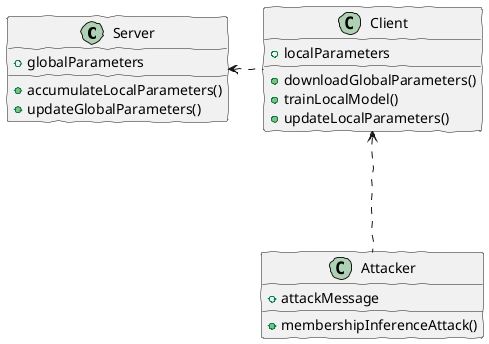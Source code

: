 @startuml memberinf_fed_class_diagram
skinparam handwritten true
class Server {
    +globalParameters
    +accumulateLocalParameters()
    +updateGlobalParameters()
}

class Client {
    +localParameters
    +downloadGlobalParameters()
    +trainLocalModel()
    +updateLocalParameters()
}

class Attacker {
    +attackMessage
    +membershipInferenceAttack()
}

Client ...left> Server
Attacker ...up> Client
@enduml